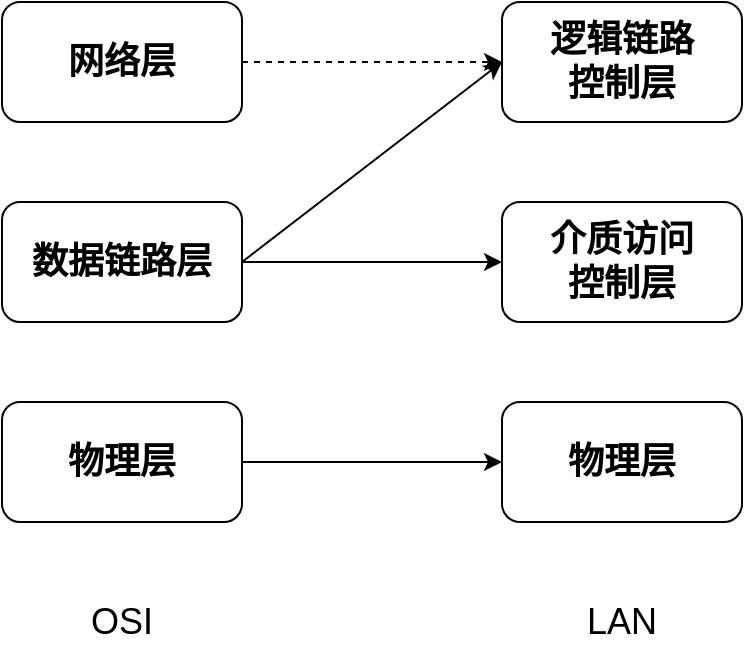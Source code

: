 <mxfile version="10.5.9" type="device"><diagram id="ksqRBK9MdTy6v8o0Z5FF" name="第 1 页"><mxGraphModel dx="1058" dy="818" grid="1" gridSize="10" guides="1" tooltips="1" connect="1" arrows="1" fold="1" page="1" pageScale="1" pageWidth="827" pageHeight="1169" math="0" shadow="0"><root><mxCell id="0"/><mxCell id="1" parent="0"/><mxCell id="j03SxuzGONlAgkNP1LAs-14" style="edgeStyle=none;rounded=0;orthogonalLoop=1;jettySize=auto;html=1;exitX=1;exitY=0.5;exitDx=0;exitDy=0;fontSize=18;dashed=1;" parent="1" source="j03SxuzGONlAgkNP1LAs-2" target="j03SxuzGONlAgkNP1LAs-6" edge="1"><mxGeometry relative="1" as="geometry"/></mxCell><mxCell id="j03SxuzGONlAgkNP1LAs-2" value="网络层" style="rounded=1;whiteSpace=wrap;html=1;fontSize=18;fontStyle=1" parent="1" vertex="1"><mxGeometry x="120" y="230" width="120" height="60" as="geometry"/></mxCell><mxCell id="j03SxuzGONlAgkNP1LAs-11" style="rounded=0;orthogonalLoop=1;jettySize=auto;html=1;exitX=1;exitY=0.5;exitDx=0;exitDy=0;fontSize=18;entryX=0;entryY=0.5;entryDx=0;entryDy=0;" parent="1" source="j03SxuzGONlAgkNP1LAs-3" target="j03SxuzGONlAgkNP1LAs-6" edge="1"><mxGeometry relative="1" as="geometry"><mxPoint x="310" y="290" as="targetPoint"/></mxGeometry></mxCell><mxCell id="j03SxuzGONlAgkNP1LAs-12" style="edgeStyle=none;rounded=0;orthogonalLoop=1;jettySize=auto;html=1;exitX=1;exitY=0.5;exitDx=0;exitDy=0;fontSize=18;" parent="1" source="j03SxuzGONlAgkNP1LAs-3" target="j03SxuzGONlAgkNP1LAs-7" edge="1"><mxGeometry relative="1" as="geometry"/></mxCell><mxCell id="j03SxuzGONlAgkNP1LAs-3" value="数据链路层" style="rounded=1;whiteSpace=wrap;html=1;fontSize=18;fontStyle=1" parent="1" vertex="1"><mxGeometry x="120" y="330" width="120" height="60" as="geometry"/></mxCell><mxCell id="j03SxuzGONlAgkNP1LAs-13" style="edgeStyle=none;rounded=0;orthogonalLoop=1;jettySize=auto;html=1;exitX=1;exitY=0.5;exitDx=0;exitDy=0;fontSize=18;" parent="1" source="j03SxuzGONlAgkNP1LAs-4" target="j03SxuzGONlAgkNP1LAs-8" edge="1"><mxGeometry relative="1" as="geometry"/></mxCell><mxCell id="j03SxuzGONlAgkNP1LAs-4" value="物理层" style="rounded=1;whiteSpace=wrap;html=1;fontSize=18;fontStyle=1" parent="1" vertex="1"><mxGeometry x="120" y="430" width="120" height="60" as="geometry"/></mxCell><mxCell id="j03SxuzGONlAgkNP1LAs-5" value="OSI" style="text;html=1;strokeColor=none;fillColor=none;align=center;verticalAlign=middle;whiteSpace=wrap;rounded=0;fontSize=18;" parent="1" vertex="1"><mxGeometry x="160" y="530" width="40" height="20" as="geometry"/></mxCell><mxCell id="j03SxuzGONlAgkNP1LAs-6" value="逻辑链路&lt;br&gt;控制层" style="rounded=1;whiteSpace=wrap;html=1;fontSize=18;fontStyle=1" parent="1" vertex="1"><mxGeometry x="370" y="230" width="120" height="60" as="geometry"/></mxCell><mxCell id="j03SxuzGONlAgkNP1LAs-7" value="介质访问&lt;br&gt;控制层&lt;br&gt;" style="rounded=1;whiteSpace=wrap;html=1;fontSize=18;fontStyle=1" parent="1" vertex="1"><mxGeometry x="370" y="330" width="120" height="60" as="geometry"/></mxCell><mxCell id="j03SxuzGONlAgkNP1LAs-8" value="物理层" style="rounded=1;whiteSpace=wrap;html=1;fontSize=18;fontStyle=1" parent="1" vertex="1"><mxGeometry x="370" y="430" width="120" height="60" as="geometry"/></mxCell><mxCell id="j03SxuzGONlAgkNP1LAs-9" value="LAN" style="text;html=1;strokeColor=none;fillColor=none;align=center;verticalAlign=middle;whiteSpace=wrap;rounded=0;fontSize=18;" parent="1" vertex="1"><mxGeometry x="410" y="530" width="40" height="20" as="geometry"/></mxCell></root></mxGraphModel></diagram></mxfile>